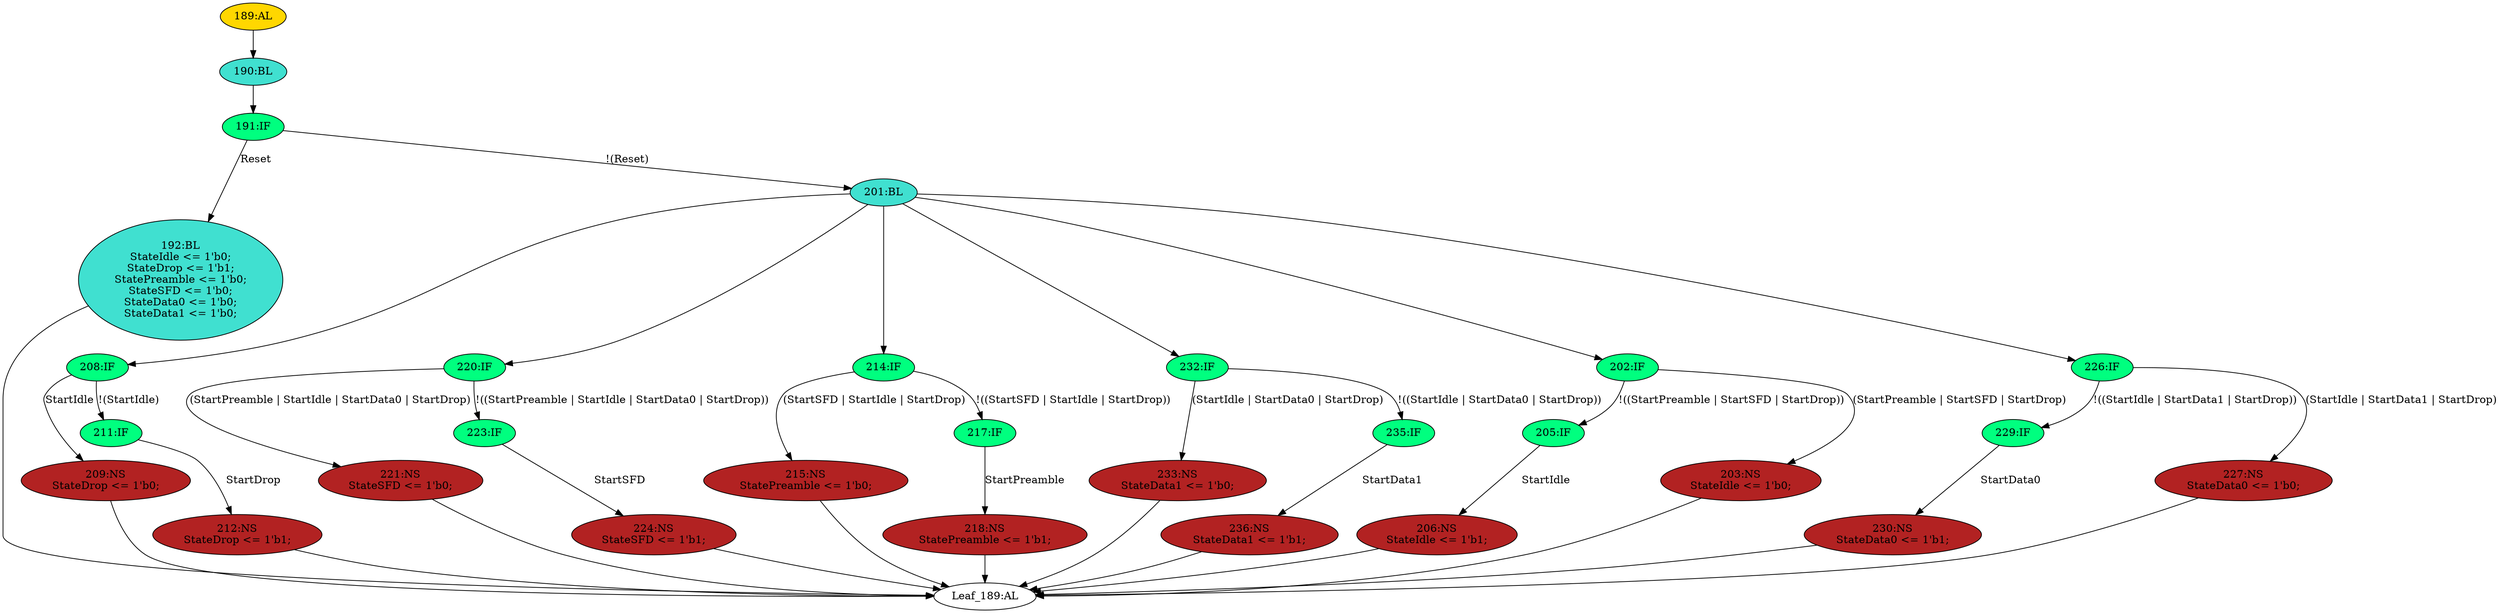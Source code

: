 strict digraph "" {
	node [label="\N"];
	"192:BL"	 [ast="<pyverilog.vparser.ast.Block object at 0x7f0598233890>",
		fillcolor=turquoise,
		label="192:BL
StateIdle <= 1'b0;
StateDrop <= 1'b1;
StatePreamble <= 1'b0;
StateSFD <= 1'b0;
StateData0 <= 1'b0;
StateData1 <= 1'b0;",
		statements="[<pyverilog.vparser.ast.NonblockingSubstitution object at 0x7f059824b450>, <pyverilog.vparser.ast.NonblockingSubstitution object \
at 0x7f059824bd10>, <pyverilog.vparser.ast.NonblockingSubstitution object at 0x7f0598233350>, <pyverilog.vparser.ast.NonblockingSubstitution \
object at 0x7f05982334d0>, <pyverilog.vparser.ast.NonblockingSubstitution object at 0x7f0598233610>, <pyverilog.vparser.ast.NonblockingSubstitution \
object at 0x7f0598233750>]",
		style=filled,
		typ=Block];
	"Leaf_189:AL"	 [def_var="['StateSFD', 'StateIdle', 'StateDrop', 'StateData1', 'StatePreamble', 'StateData0']",
		label="Leaf_189:AL"];
	"192:BL" -> "Leaf_189:AL"	 [cond="[]",
		lineno=None];
	"209:NS"	 [ast="<pyverilog.vparser.ast.NonblockingSubstitution object at 0x7f05982338d0>",
		fillcolor=firebrick,
		label="209:NS
StateDrop <= 1'b0;",
		statements="[<pyverilog.vparser.ast.NonblockingSubstitution object at 0x7f05982338d0>]",
		style=filled,
		typ=NonblockingSubstitution];
	"209:NS" -> "Leaf_189:AL"	 [cond="[]",
		lineno=None];
	"233:NS"	 [ast="<pyverilog.vparser.ast.NonblockingSubstitution object at 0x7f0598233a50>",
		fillcolor=firebrick,
		label="233:NS
StateData1 <= 1'b0;",
		statements="[<pyverilog.vparser.ast.NonblockingSubstitution object at 0x7f0598233a50>]",
		style=filled,
		typ=NonblockingSubstitution];
	"233:NS" -> "Leaf_189:AL"	 [cond="[]",
		lineno=None];
	"190:BL"	 [ast="<pyverilog.vparser.ast.Block object at 0x7f0598233b90>",
		fillcolor=turquoise,
		label="190:BL",
		statements="[]",
		style=filled,
		typ=Block];
	"191:IF"	 [ast="<pyverilog.vparser.ast.IfStatement object at 0x7f0598233bd0>",
		fillcolor=springgreen,
		label="191:IF",
		statements="[]",
		style=filled,
		typ=IfStatement];
	"190:BL" -> "191:IF"	 [cond="[]",
		lineno=None];
	"215:NS"	 [ast="<pyverilog.vparser.ast.NonblockingSubstitution object at 0x7f0598250690>",
		fillcolor=firebrick,
		label="215:NS
StatePreamble <= 1'b0;",
		statements="[<pyverilog.vparser.ast.NonblockingSubstitution object at 0x7f0598250690>]",
		style=filled,
		typ=NonblockingSubstitution];
	"215:NS" -> "Leaf_189:AL"	 [cond="[]",
		lineno=None];
	"208:IF"	 [ast="<pyverilog.vparser.ast.IfStatement object at 0x7f05982501d0>",
		fillcolor=springgreen,
		label="208:IF",
		statements="[]",
		style=filled,
		typ=IfStatement];
	"208:IF" -> "209:NS"	 [cond="['StartIdle']",
		label=StartIdle,
		lineno=208];
	"211:IF"	 [ast="<pyverilog.vparser.ast.IfStatement object at 0x7f0598250210>",
		fillcolor=springgreen,
		label="211:IF",
		statements="[]",
		style=filled,
		typ=IfStatement];
	"208:IF" -> "211:IF"	 [cond="['StartIdle']",
		label="!(StartIdle)",
		lineno=208];
	"235:IF"	 [ast="<pyverilog.vparser.ast.IfStatement object at 0x7f05b9c99310>",
		fillcolor=springgreen,
		label="235:IF",
		statements="[]",
		style=filled,
		typ=IfStatement];
	"236:NS"	 [ast="<pyverilog.vparser.ast.NonblockingSubstitution object at 0x7f05b9c99350>",
		fillcolor=firebrick,
		label="236:NS
StateData1 <= 1'b1;",
		statements="[<pyverilog.vparser.ast.NonblockingSubstitution object at 0x7f05b9c99350>]",
		style=filled,
		typ=NonblockingSubstitution];
	"235:IF" -> "236:NS"	 [cond="['StartData1']",
		label=StartData1,
		lineno=235];
	"212:NS"	 [ast="<pyverilog.vparser.ast.NonblockingSubstitution object at 0x7f0598250250>",
		fillcolor=firebrick,
		label="212:NS
StateDrop <= 1'b1;",
		statements="[<pyverilog.vparser.ast.NonblockingSubstitution object at 0x7f0598250250>]",
		style=filled,
		typ=NonblockingSubstitution];
	"211:IF" -> "212:NS"	 [cond="['StartDrop']",
		label=StartDrop,
		lineno=211];
	"236:NS" -> "Leaf_189:AL"	 [cond="[]",
		lineno=None];
	"220:IF"	 [ast="<pyverilog.vparser.ast.IfStatement object at 0x7f05982508d0>",
		fillcolor=springgreen,
		label="220:IF",
		statements="[]",
		style=filled,
		typ=IfStatement];
	"221:NS"	 [ast="<pyverilog.vparser.ast.NonblockingSubstitution object at 0x7f0598250ad0>",
		fillcolor=firebrick,
		label="221:NS
StateSFD <= 1'b0;",
		statements="[<pyverilog.vparser.ast.NonblockingSubstitution object at 0x7f0598250ad0>]",
		style=filled,
		typ=NonblockingSubstitution];
	"220:IF" -> "221:NS"	 [cond="['StartPreamble', 'StartIdle', 'StartData0', 'StartDrop']",
		label="(StartPreamble | StartIdle | StartData0 | StartDrop)",
		lineno=220];
	"223:IF"	 [ast="<pyverilog.vparser.ast.IfStatement object at 0x7f0598250910>",
		fillcolor=springgreen,
		label="223:IF",
		statements="[]",
		style=filled,
		typ=IfStatement];
	"220:IF" -> "223:IF"	 [cond="['StartPreamble', 'StartIdle', 'StartData0', 'StartDrop']",
		label="!((StartPreamble | StartIdle | StartData0 | StartDrop))",
		lineno=220];
	"205:IF"	 [ast="<pyverilog.vparser.ast.IfStatement object at 0x7f0598233cd0>",
		fillcolor=springgreen,
		label="205:IF",
		statements="[]",
		style=filled,
		typ=IfStatement];
	"206:NS"	 [ast="<pyverilog.vparser.ast.NonblockingSubstitution object at 0x7f0598233d50>",
		fillcolor=firebrick,
		label="206:NS
StateIdle <= 1'b1;",
		statements="[<pyverilog.vparser.ast.NonblockingSubstitution object at 0x7f0598233d50>]",
		style=filled,
		typ=NonblockingSubstitution];
	"205:IF" -> "206:NS"	 [cond="['StartIdle']",
		label=StartIdle,
		lineno=205];
	"221:NS" -> "Leaf_189:AL"	 [cond="[]",
		lineno=None];
	"206:NS" -> "Leaf_189:AL"	 [cond="[]",
		lineno=None];
	"229:IF"	 [ast="<pyverilog.vparser.ast.IfStatement object at 0x7f0598250e50>",
		fillcolor=springgreen,
		label="229:IF",
		statements="[]",
		style=filled,
		typ=IfStatement];
	"230:NS"	 [ast="<pyverilog.vparser.ast.NonblockingSubstitution object at 0x7f0598250e90>",
		fillcolor=firebrick,
		label="230:NS
StateData0 <= 1'b1;",
		statements="[<pyverilog.vparser.ast.NonblockingSubstitution object at 0x7f0598250e90>]",
		style=filled,
		typ=NonblockingSubstitution];
	"229:IF" -> "230:NS"	 [cond="['StartData0']",
		label=StartData0,
		lineno=229];
	"191:IF" -> "192:BL"	 [cond="['Reset']",
		label=Reset,
		lineno=191];
	"201:BL"	 [ast="<pyverilog.vparser.ast.Block object at 0x7f0598233c50>",
		fillcolor=turquoise,
		label="201:BL",
		statements="[]",
		style=filled,
		typ=Block];
	"191:IF" -> "201:BL"	 [cond="['Reset']",
		label="!(Reset)",
		lineno=191];
	"201:BL" -> "208:IF"	 [cond="[]",
		lineno=None];
	"201:BL" -> "220:IF"	 [cond="[]",
		lineno=None];
	"214:IF"	 [ast="<pyverilog.vparser.ast.IfStatement object at 0x7f0598250410>",
		fillcolor=springgreen,
		label="214:IF",
		statements="[]",
		style=filled,
		typ=IfStatement];
	"201:BL" -> "214:IF"	 [cond="[]",
		lineno=None];
	"232:IF"	 [ast="<pyverilog.vparser.ast.IfStatement object at 0x7f05b9c992d0>",
		fillcolor=springgreen,
		label="232:IF",
		statements="[]",
		style=filled,
		typ=IfStatement];
	"201:BL" -> "232:IF"	 [cond="[]",
		lineno=None];
	"202:IF"	 [ast="<pyverilog.vparser.ast.IfStatement object at 0x7f0598233c90>",
		fillcolor=springgreen,
		label="202:IF",
		statements="[]",
		style=filled,
		typ=IfStatement];
	"201:BL" -> "202:IF"	 [cond="[]",
		lineno=None];
	"226:IF"	 [ast="<pyverilog.vparser.ast.IfStatement object at 0x7f0598250e10>",
		fillcolor=springgreen,
		label="226:IF",
		statements="[]",
		style=filled,
		typ=IfStatement];
	"201:BL" -> "226:IF"	 [cond="[]",
		lineno=None];
	"212:NS" -> "Leaf_189:AL"	 [cond="[]",
		lineno=None];
	"224:NS"	 [ast="<pyverilog.vparser.ast.NonblockingSubstitution object at 0x7f0598250950>",
		fillcolor=firebrick,
		label="224:NS
StateSFD <= 1'b1;",
		statements="[<pyverilog.vparser.ast.NonblockingSubstitution object at 0x7f0598250950>]",
		style=filled,
		typ=NonblockingSubstitution];
	"224:NS" -> "Leaf_189:AL"	 [cond="[]",
		lineno=None];
	"218:NS"	 [ast="<pyverilog.vparser.ast.NonblockingSubstitution object at 0x7f0598250490>",
		fillcolor=firebrick,
		label="218:NS
StatePreamble <= 1'b1;",
		statements="[<pyverilog.vparser.ast.NonblockingSubstitution object at 0x7f0598250490>]",
		style=filled,
		typ=NonblockingSubstitution];
	"218:NS" -> "Leaf_189:AL"	 [cond="[]",
		lineno=None];
	"230:NS" -> "Leaf_189:AL"	 [cond="[]",
		lineno=None];
	"214:IF" -> "215:NS"	 [cond="['StartSFD', 'StartIdle', 'StartDrop']",
		label="(StartSFD | StartIdle | StartDrop)",
		lineno=214];
	"217:IF"	 [ast="<pyverilog.vparser.ast.IfStatement object at 0x7f0598250450>",
		fillcolor=springgreen,
		label="217:IF",
		statements="[]",
		style=filled,
		typ=IfStatement];
	"214:IF" -> "217:IF"	 [cond="['StartSFD', 'StartIdle', 'StartDrop']",
		label="!((StartSFD | StartIdle | StartDrop))",
		lineno=214];
	"232:IF" -> "233:NS"	 [cond="['StartIdle', 'StartData0', 'StartDrop']",
		label="(StartIdle | StartData0 | StartDrop)",
		lineno=232];
	"232:IF" -> "235:IF"	 [cond="['StartIdle', 'StartData0', 'StartDrop']",
		label="!((StartIdle | StartData0 | StartDrop))",
		lineno=232];
	"189:AL"	 [ast="<pyverilog.vparser.ast.Always object at 0x7f05b9c99650>",
		clk_sens=True,
		fillcolor=gold,
		label="189:AL",
		sens="['MRxClk', 'Reset']",
		statements="[]",
		style=filled,
		typ=Always,
		use_var="['Reset', 'StartSFD', 'StartPreamble', 'StartDrop', 'StartIdle', 'StartData0', 'StartData1']"];
	"189:AL" -> "190:BL"	 [cond="[]",
		lineno=None];
	"223:IF" -> "224:NS"	 [cond="['StartSFD']",
		label=StartSFD,
		lineno=223];
	"202:IF" -> "205:IF"	 [cond="['StartPreamble', 'StartSFD', 'StartDrop']",
		label="!((StartPreamble | StartSFD | StartDrop))",
		lineno=202];
	"203:NS"	 [ast="<pyverilog.vparser.ast.NonblockingSubstitution object at 0x7f0598233ed0>",
		fillcolor=firebrick,
		label="203:NS
StateIdle <= 1'b0;",
		statements="[<pyverilog.vparser.ast.NonblockingSubstitution object at 0x7f0598233ed0>]",
		style=filled,
		typ=NonblockingSubstitution];
	"202:IF" -> "203:NS"	 [cond="['StartPreamble', 'StartSFD', 'StartDrop']",
		label="(StartPreamble | StartSFD | StartDrop)",
		lineno=202];
	"217:IF" -> "218:NS"	 [cond="['StartPreamble']",
		label=StartPreamble,
		lineno=217];
	"227:NS"	 [ast="<pyverilog.vparser.ast.NonblockingSubstitution object at 0x7f05b9c99050>",
		fillcolor=firebrick,
		label="227:NS
StateData0 <= 1'b0;",
		statements="[<pyverilog.vparser.ast.NonblockingSubstitution object at 0x7f05b9c99050>]",
		style=filled,
		typ=NonblockingSubstitution];
	"227:NS" -> "Leaf_189:AL"	 [cond="[]",
		lineno=None];
	"203:NS" -> "Leaf_189:AL"	 [cond="[]",
		lineno=None];
	"226:IF" -> "229:IF"	 [cond="['StartIdle', 'StartData1', 'StartDrop']",
		label="!((StartIdle | StartData1 | StartDrop))",
		lineno=226];
	"226:IF" -> "227:NS"	 [cond="['StartIdle', 'StartData1', 'StartDrop']",
		label="(StartIdle | StartData1 | StartDrop)",
		lineno=226];
}
